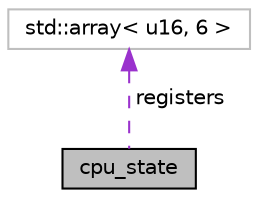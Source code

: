 digraph "cpu_state"
{
 // LATEX_PDF_SIZE
  edge [fontname="Helvetica",fontsize="10",labelfontname="Helvetica",labelfontsize="10"];
  node [fontname="Helvetica",fontsize="10",shape=record];
  Node1 [label="cpu_state",height=0.2,width=0.4,color="black", fillcolor="grey75", style="filled", fontcolor="black",tooltip="Represents the state of the CPU."];
  Node2 -> Node1 [dir="back",color="darkorchid3",fontsize="10",style="dashed",label=" registers" ,fontname="Helvetica"];
  Node2 [label="std::array\< u16, 6 \>",height=0.2,width=0.4,color="grey75", fillcolor="white", style="filled",tooltip=" "];
}
